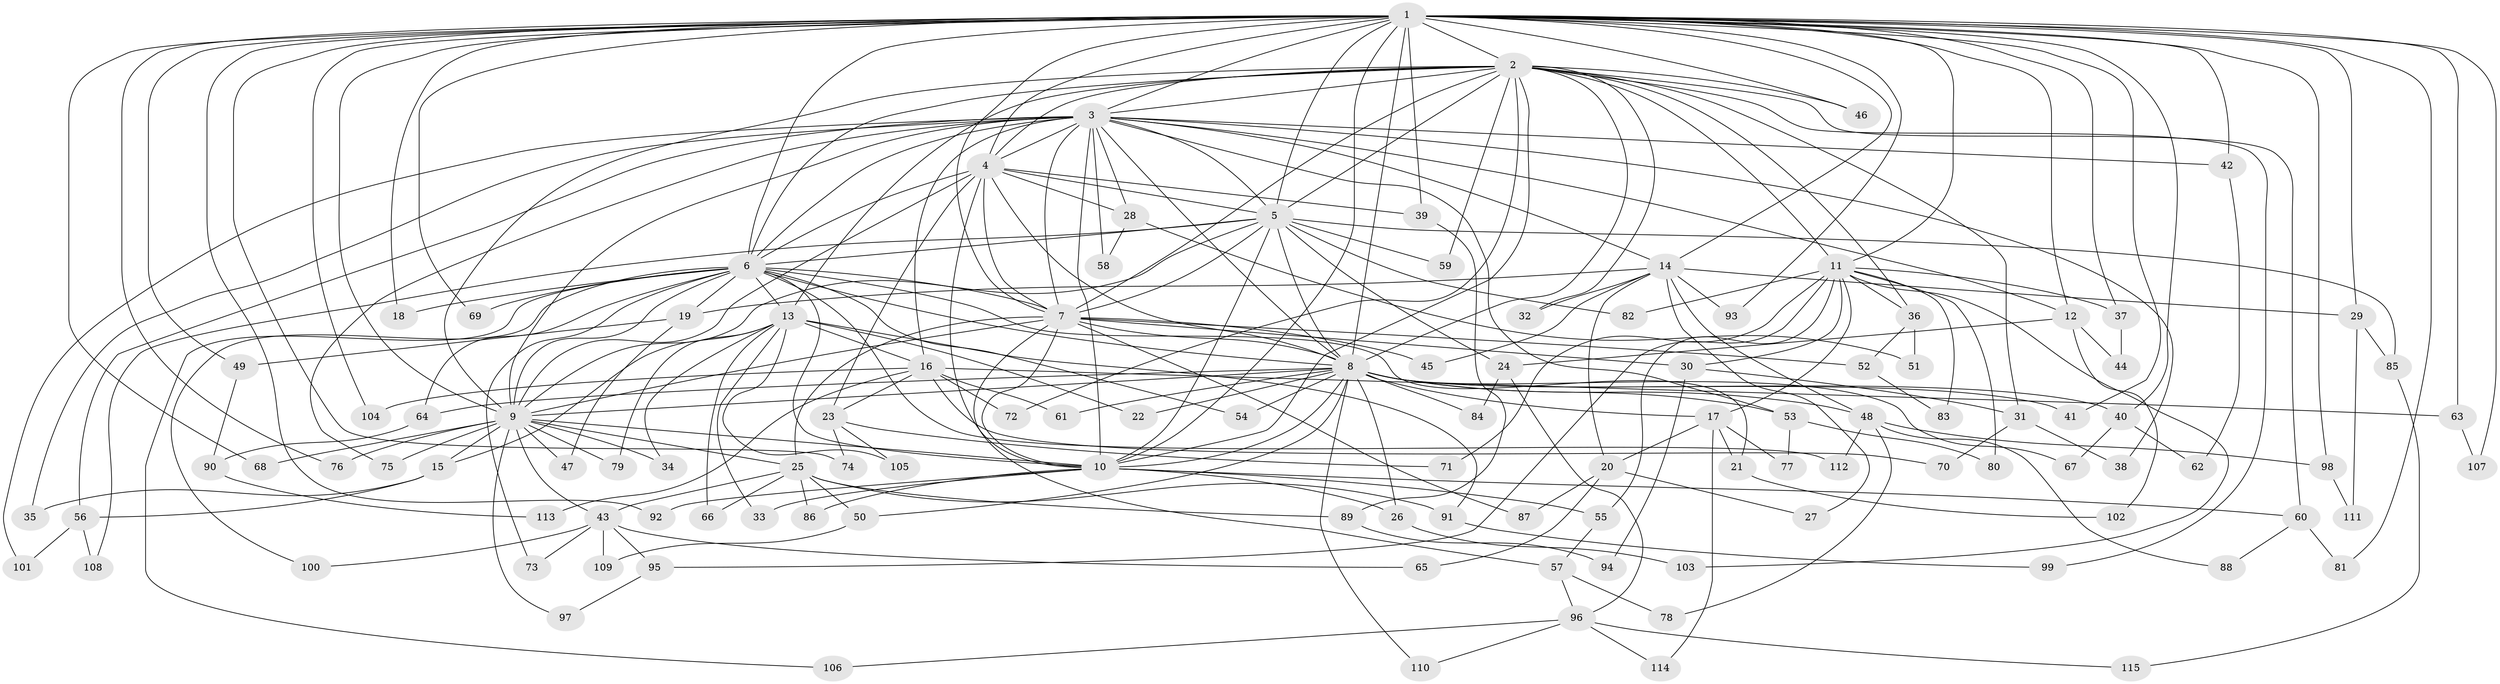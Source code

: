 // Generated by graph-tools (version 1.1) at 2025/25/03/09/25 03:25:46]
// undirected, 115 vertices, 255 edges
graph export_dot {
graph [start="1"]
  node [color=gray90,style=filled];
  1;
  2;
  3;
  4;
  5;
  6;
  7;
  8;
  9;
  10;
  11;
  12;
  13;
  14;
  15;
  16;
  17;
  18;
  19;
  20;
  21;
  22;
  23;
  24;
  25;
  26;
  27;
  28;
  29;
  30;
  31;
  32;
  33;
  34;
  35;
  36;
  37;
  38;
  39;
  40;
  41;
  42;
  43;
  44;
  45;
  46;
  47;
  48;
  49;
  50;
  51;
  52;
  53;
  54;
  55;
  56;
  57;
  58;
  59;
  60;
  61;
  62;
  63;
  64;
  65;
  66;
  67;
  68;
  69;
  70;
  71;
  72;
  73;
  74;
  75;
  76;
  77;
  78;
  79;
  80;
  81;
  82;
  83;
  84;
  85;
  86;
  87;
  88;
  89;
  90;
  91;
  92;
  93;
  94;
  95;
  96;
  97;
  98;
  99;
  100;
  101;
  102;
  103;
  104;
  105;
  106;
  107;
  108;
  109;
  110;
  111;
  112;
  113;
  114;
  115;
  1 -- 2;
  1 -- 3;
  1 -- 4;
  1 -- 5;
  1 -- 6;
  1 -- 7;
  1 -- 8;
  1 -- 9;
  1 -- 10;
  1 -- 11;
  1 -- 12;
  1 -- 14;
  1 -- 18;
  1 -- 29;
  1 -- 37;
  1 -- 39;
  1 -- 40;
  1 -- 41;
  1 -- 42;
  1 -- 46;
  1 -- 49;
  1 -- 63;
  1 -- 68;
  1 -- 69;
  1 -- 74;
  1 -- 76;
  1 -- 81;
  1 -- 92;
  1 -- 93;
  1 -- 98;
  1 -- 104;
  1 -- 107;
  2 -- 3;
  2 -- 4;
  2 -- 5;
  2 -- 6;
  2 -- 7;
  2 -- 8;
  2 -- 9;
  2 -- 10;
  2 -- 11;
  2 -- 13;
  2 -- 31;
  2 -- 32;
  2 -- 36;
  2 -- 46;
  2 -- 59;
  2 -- 60;
  2 -- 72;
  2 -- 99;
  3 -- 4;
  3 -- 5;
  3 -- 6;
  3 -- 7;
  3 -- 8;
  3 -- 9;
  3 -- 10;
  3 -- 12;
  3 -- 14;
  3 -- 16;
  3 -- 28;
  3 -- 35;
  3 -- 38;
  3 -- 42;
  3 -- 53;
  3 -- 56;
  3 -- 58;
  3 -- 75;
  3 -- 101;
  4 -- 5;
  4 -- 6;
  4 -- 7;
  4 -- 8;
  4 -- 9;
  4 -- 10;
  4 -- 23;
  4 -- 28;
  4 -- 39;
  5 -- 6;
  5 -- 7;
  5 -- 8;
  5 -- 9;
  5 -- 10;
  5 -- 24;
  5 -- 59;
  5 -- 82;
  5 -- 85;
  5 -- 108;
  6 -- 7;
  6 -- 8;
  6 -- 9;
  6 -- 10;
  6 -- 13;
  6 -- 18;
  6 -- 19;
  6 -- 21;
  6 -- 54;
  6 -- 64;
  6 -- 69;
  6 -- 73;
  6 -- 100;
  6 -- 106;
  6 -- 112;
  7 -- 8;
  7 -- 9;
  7 -- 10;
  7 -- 25;
  7 -- 30;
  7 -- 45;
  7 -- 52;
  7 -- 57;
  7 -- 87;
  8 -- 9;
  8 -- 10;
  8 -- 17;
  8 -- 22;
  8 -- 26;
  8 -- 40;
  8 -- 41;
  8 -- 48;
  8 -- 50;
  8 -- 53;
  8 -- 54;
  8 -- 61;
  8 -- 64;
  8 -- 67;
  8 -- 84;
  8 -- 110;
  9 -- 10;
  9 -- 15;
  9 -- 25;
  9 -- 34;
  9 -- 43;
  9 -- 47;
  9 -- 68;
  9 -- 75;
  9 -- 76;
  9 -- 79;
  9 -- 97;
  10 -- 26;
  10 -- 33;
  10 -- 55;
  10 -- 60;
  10 -- 86;
  10 -- 92;
  11 -- 17;
  11 -- 30;
  11 -- 36;
  11 -- 37;
  11 -- 55;
  11 -- 71;
  11 -- 80;
  11 -- 82;
  11 -- 83;
  11 -- 95;
  11 -- 103;
  12 -- 24;
  12 -- 44;
  12 -- 102;
  13 -- 15;
  13 -- 16;
  13 -- 22;
  13 -- 33;
  13 -- 34;
  13 -- 66;
  13 -- 79;
  13 -- 91;
  13 -- 105;
  14 -- 19;
  14 -- 20;
  14 -- 27;
  14 -- 29;
  14 -- 32;
  14 -- 45;
  14 -- 48;
  14 -- 93;
  15 -- 35;
  15 -- 56;
  16 -- 23;
  16 -- 61;
  16 -- 63;
  16 -- 70;
  16 -- 72;
  16 -- 104;
  16 -- 113;
  17 -- 20;
  17 -- 21;
  17 -- 77;
  17 -- 114;
  19 -- 47;
  19 -- 49;
  20 -- 27;
  20 -- 65;
  20 -- 87;
  21 -- 102;
  23 -- 71;
  23 -- 74;
  23 -- 105;
  24 -- 84;
  24 -- 96;
  25 -- 43;
  25 -- 50;
  25 -- 66;
  25 -- 86;
  25 -- 89;
  25 -- 91;
  26 -- 103;
  28 -- 51;
  28 -- 58;
  29 -- 85;
  29 -- 111;
  30 -- 31;
  30 -- 94;
  31 -- 38;
  31 -- 70;
  36 -- 51;
  36 -- 52;
  37 -- 44;
  39 -- 89;
  40 -- 62;
  40 -- 67;
  42 -- 62;
  43 -- 65;
  43 -- 73;
  43 -- 95;
  43 -- 100;
  43 -- 109;
  48 -- 78;
  48 -- 88;
  48 -- 98;
  48 -- 112;
  49 -- 90;
  50 -- 109;
  52 -- 83;
  53 -- 77;
  53 -- 80;
  55 -- 57;
  56 -- 101;
  56 -- 108;
  57 -- 78;
  57 -- 96;
  60 -- 81;
  60 -- 88;
  63 -- 107;
  64 -- 90;
  85 -- 115;
  89 -- 94;
  90 -- 113;
  91 -- 99;
  95 -- 97;
  96 -- 106;
  96 -- 110;
  96 -- 114;
  96 -- 115;
  98 -- 111;
}
